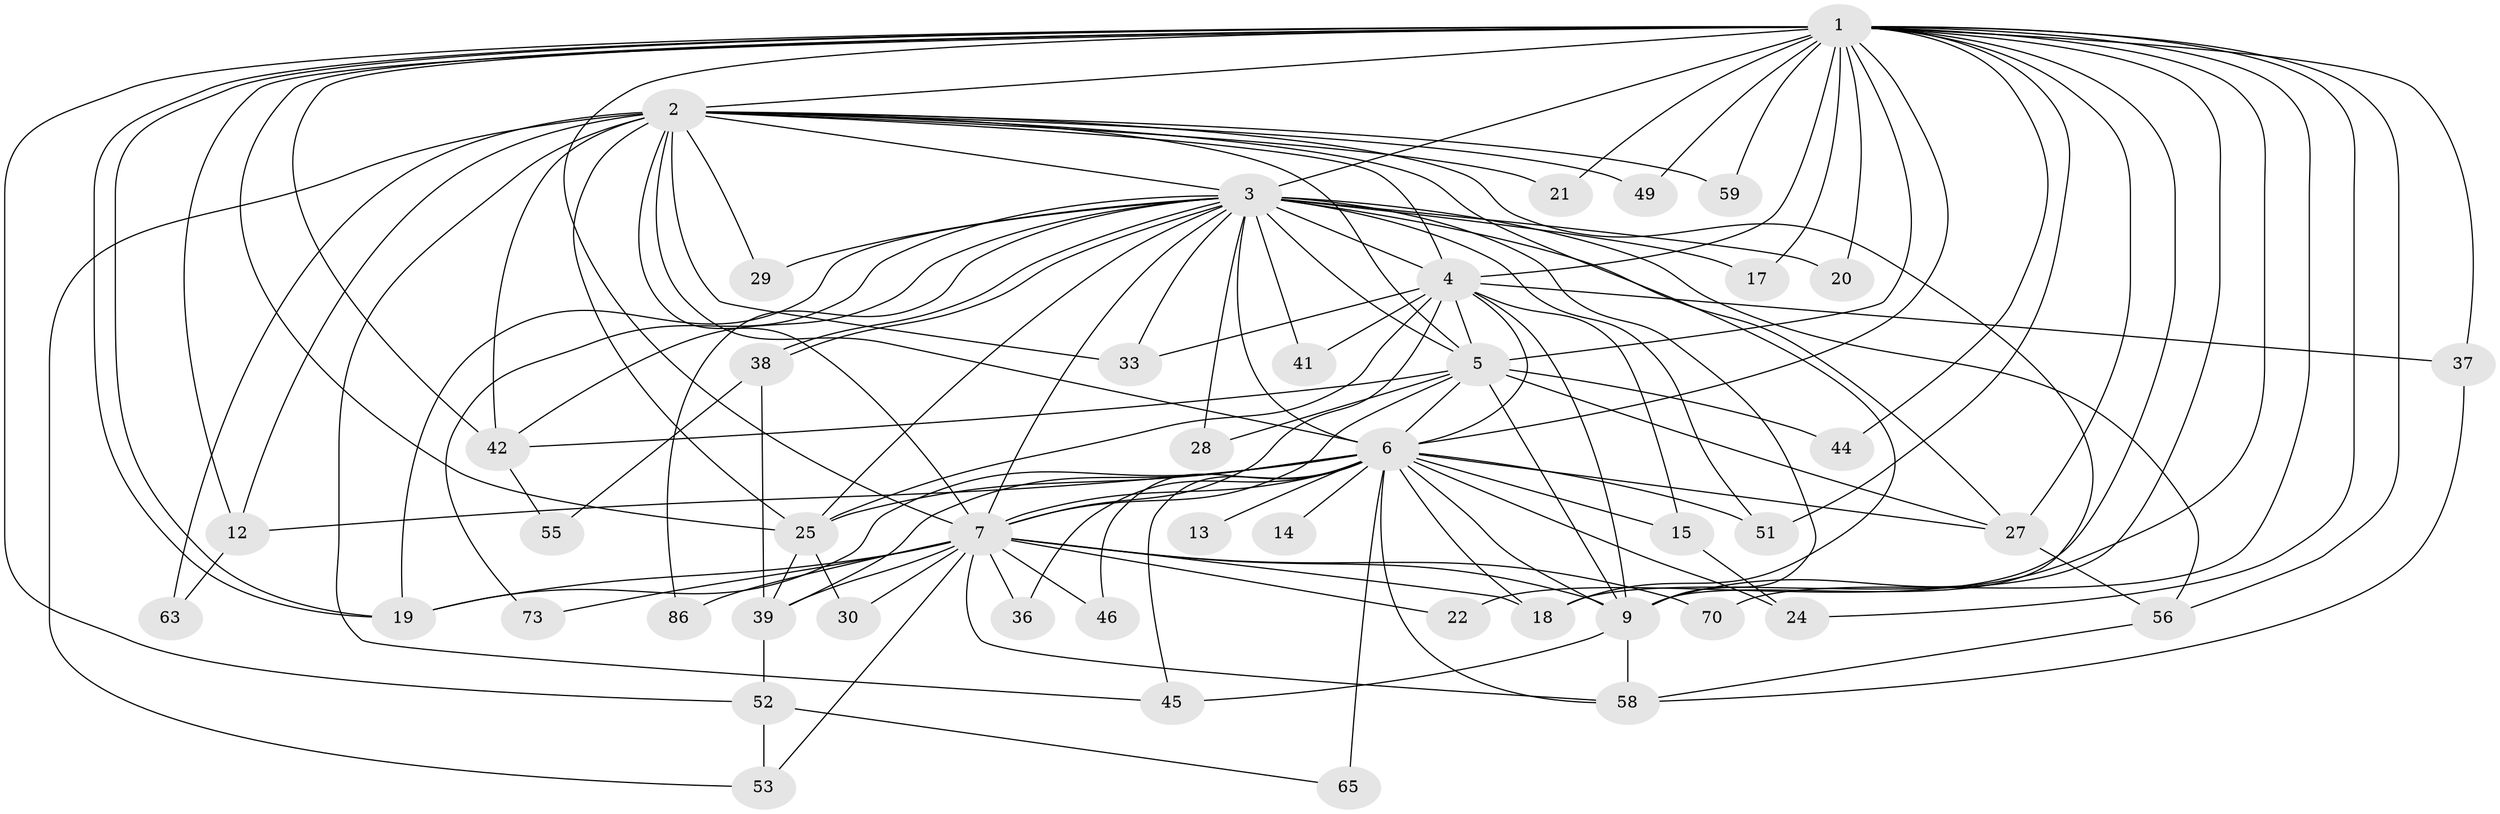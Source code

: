 // original degree distribution, {20: 0.02127659574468085, 24: 0.010638297872340425, 26: 0.010638297872340425, 17: 0.010638297872340425, 12: 0.010638297872340425, 25: 0.02127659574468085, 22: 0.010638297872340425, 11: 0.010638297872340425, 2: 0.574468085106383, 4: 0.10638297872340426, 3: 0.13829787234042554, 6: 0.02127659574468085, 5: 0.05319148936170213}
// Generated by graph-tools (version 1.1) at 2025/13/03/09/25 04:13:54]
// undirected, 47 vertices, 128 edges
graph export_dot {
graph [start="1"]
  node [color=gray90,style=filled];
  1 [super="+8"];
  2 [super="+34+68+40"];
  3;
  4;
  5 [super="+16+67"];
  6 [super="+71+93+62+66+69+10+32"];
  7;
  9;
  12 [super="+26"];
  13;
  14;
  15;
  17;
  18;
  19 [super="+90+54+48"];
  20;
  21;
  22;
  24 [super="+35+31"];
  25 [super="+85+88+43"];
  27 [super="+80+64"];
  28;
  29;
  30;
  33 [super="+72"];
  36;
  37;
  38;
  39 [super="+60"];
  41;
  42 [super="+57"];
  44;
  45 [super="+61"];
  46;
  49 [super="+92"];
  51 [super="+74"];
  52;
  53 [super="+79"];
  55;
  56;
  58 [super="+78+94+91"];
  59;
  63;
  65 [super="+84"];
  70;
  73;
  86;
  1 -- 2 [weight=2];
  1 -- 3 [weight=2];
  1 -- 4 [weight=2];
  1 -- 5 [weight=2];
  1 -- 6 [weight=4];
  1 -- 7 [weight=2];
  1 -- 9 [weight=2];
  1 -- 17;
  1 -- 19;
  1 -- 19;
  1 -- 20;
  1 -- 21;
  1 -- 42;
  1 -- 44;
  1 -- 49 [weight=2];
  1 -- 56;
  1 -- 70;
  1 -- 12;
  1 -- 18;
  1 -- 22;
  1 -- 25;
  1 -- 27;
  1 -- 37;
  1 -- 51;
  1 -- 52;
  1 -- 59;
  1 -- 24;
  2 -- 3;
  2 -- 4;
  2 -- 5 [weight=2];
  2 -- 6 [weight=6];
  2 -- 7;
  2 -- 9;
  2 -- 12;
  2 -- 21;
  2 -- 25;
  2 -- 29;
  2 -- 33;
  2 -- 42;
  2 -- 45;
  2 -- 59;
  2 -- 53;
  2 -- 63;
  2 -- 49;
  2 -- 18;
  3 -- 4;
  3 -- 5;
  3 -- 6 [weight=3];
  3 -- 7;
  3 -- 9;
  3 -- 17;
  3 -- 20;
  3 -- 25;
  3 -- 28;
  3 -- 29;
  3 -- 33;
  3 -- 38;
  3 -- 38;
  3 -- 41;
  3 -- 56;
  3 -- 73;
  3 -- 86;
  3 -- 19;
  3 -- 27;
  3 -- 42;
  3 -- 51;
  4 -- 5;
  4 -- 6 [weight=5];
  4 -- 7;
  4 -- 9;
  4 -- 15;
  4 -- 37;
  4 -- 41;
  4 -- 33;
  4 -- 25;
  5 -- 6 [weight=3];
  5 -- 7;
  5 -- 9;
  5 -- 28;
  5 -- 44;
  5 -- 42;
  5 -- 27;
  6 -- 7 [weight=3];
  6 -- 9 [weight=2];
  6 -- 13 [weight=2];
  6 -- 14 [weight=2];
  6 -- 24 [weight=2];
  6 -- 36;
  6 -- 39;
  6 -- 65 [weight=2];
  6 -- 19;
  6 -- 51 [weight=2];
  6 -- 25;
  6 -- 18;
  6 -- 12;
  6 -- 15;
  6 -- 27;
  6 -- 45;
  6 -- 46;
  6 -- 58;
  7 -- 9;
  7 -- 18;
  7 -- 22;
  7 -- 30;
  7 -- 36;
  7 -- 39;
  7 -- 46;
  7 -- 70;
  7 -- 73;
  7 -- 86;
  7 -- 19;
  7 -- 58;
  7 -- 53;
  9 -- 45;
  9 -- 58;
  12 -- 63;
  15 -- 24;
  25 -- 30;
  25 -- 39;
  27 -- 56;
  37 -- 58;
  38 -- 55;
  38 -- 39;
  39 -- 52;
  42 -- 55;
  52 -- 53;
  52 -- 65;
  56 -- 58;
}
